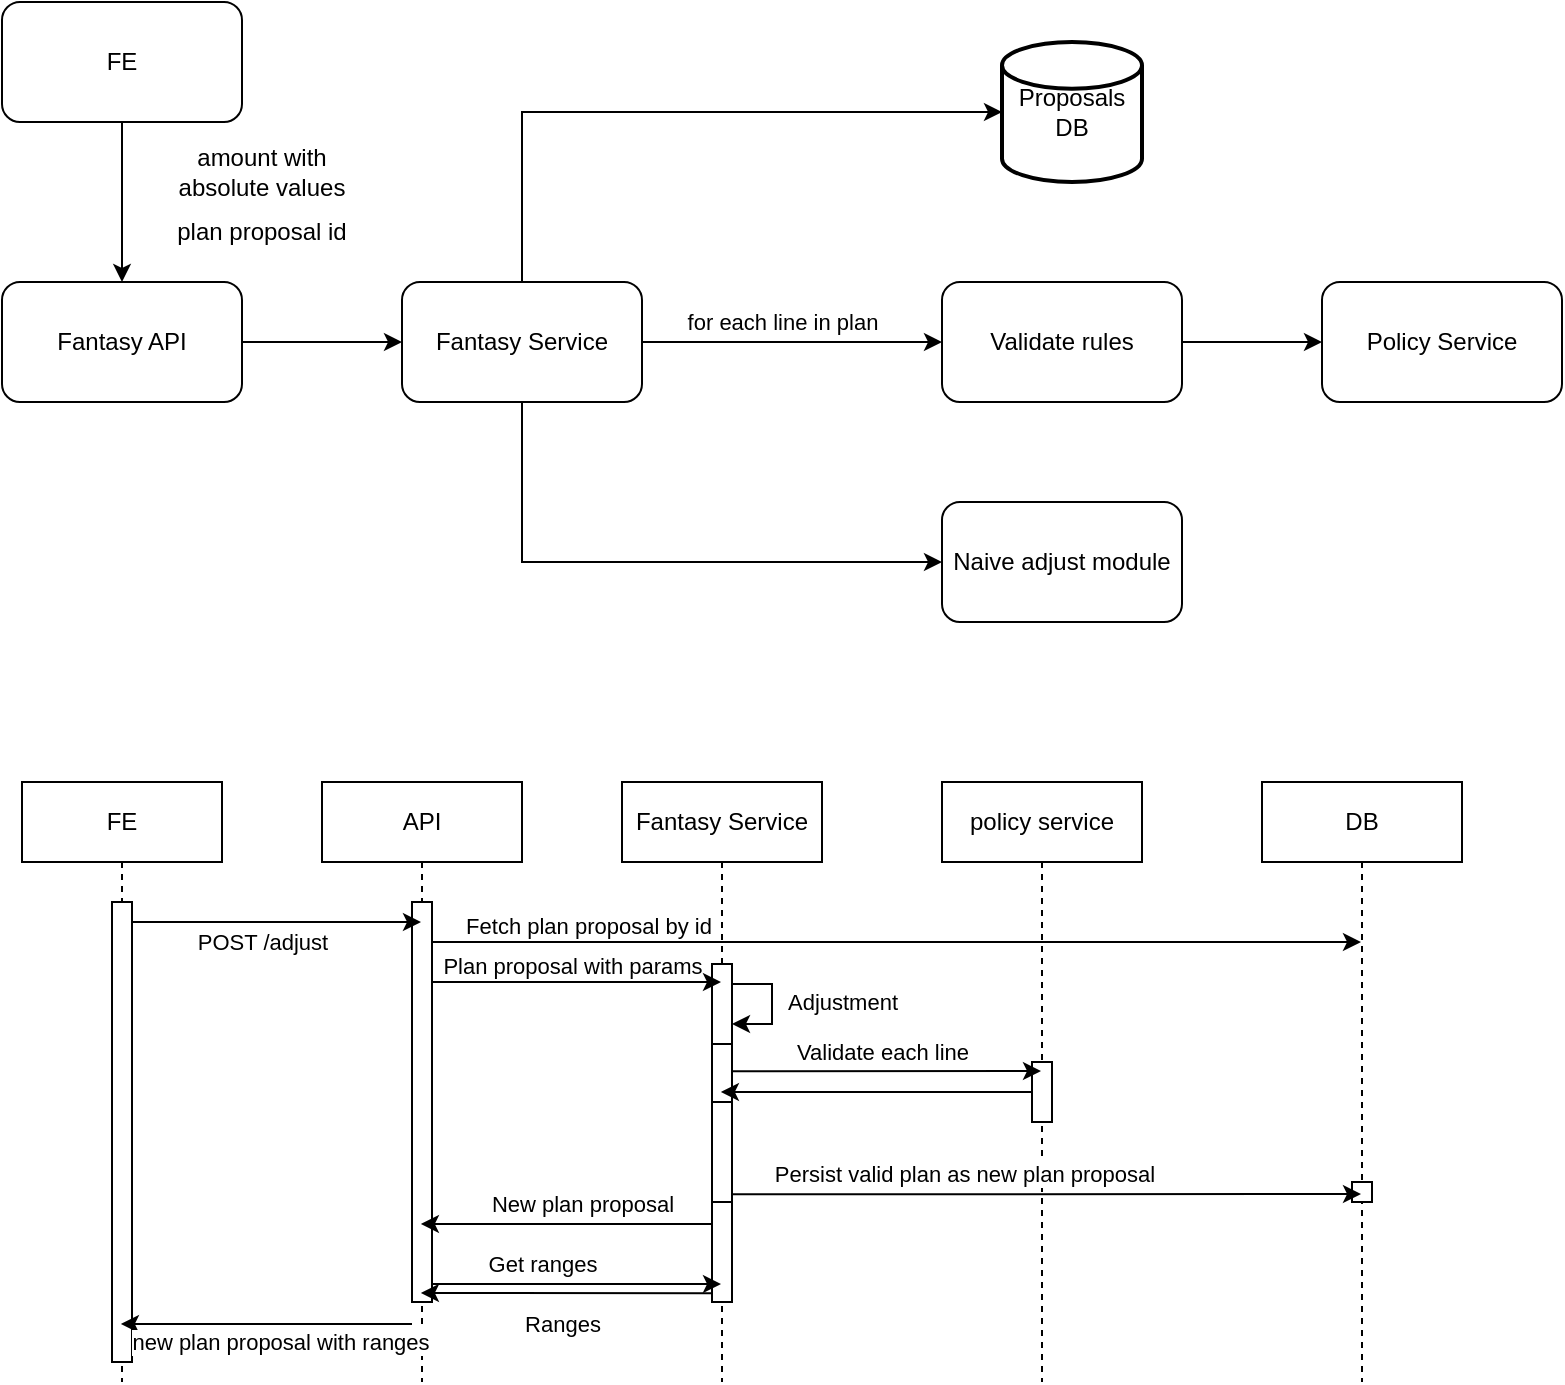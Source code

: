 <mxfile version="21.3.3" type="github">
  <diagram name="Page-1" id="6-jWXysLUgUMA5KTSQjJ">
    <mxGraphModel dx="1065" dy="718" grid="1" gridSize="10" guides="1" tooltips="1" connect="1" arrows="1" fold="1" page="1" pageScale="1" pageWidth="1169" pageHeight="827" math="0" shadow="0">
      <root>
        <mxCell id="0" />
        <mxCell id="1" parent="0" />
        <mxCell id="uTir8kQJI2ofQs20XQUx-3" value="" style="edgeStyle=orthogonalEdgeStyle;rounded=0;orthogonalLoop=1;jettySize=auto;html=1;" edge="1" parent="1" source="uTir8kQJI2ofQs20XQUx-1" target="uTir8kQJI2ofQs20XQUx-2">
          <mxGeometry relative="1" as="geometry" />
        </mxCell>
        <mxCell id="uTir8kQJI2ofQs20XQUx-1" value="FE" style="rounded=1;whiteSpace=wrap;html=1;" vertex="1" parent="1">
          <mxGeometry x="130" y="70" width="120" height="60" as="geometry" />
        </mxCell>
        <mxCell id="uTir8kQJI2ofQs20XQUx-6" style="edgeStyle=orthogonalEdgeStyle;rounded=0;orthogonalLoop=1;jettySize=auto;html=1;exitX=0.5;exitY=1;exitDx=0;exitDy=0;entryX=0;entryY=0.5;entryDx=0;entryDy=0;" edge="1" parent="1" source="uTir8kQJI2ofQs20XQUx-17" target="uTir8kQJI2ofQs20XQUx-4">
          <mxGeometry relative="1" as="geometry" />
        </mxCell>
        <mxCell id="uTir8kQJI2ofQs20XQUx-18" value="" style="edgeStyle=orthogonalEdgeStyle;rounded=0;orthogonalLoop=1;jettySize=auto;html=1;" edge="1" parent="1" source="uTir8kQJI2ofQs20XQUx-2" target="uTir8kQJI2ofQs20XQUx-17">
          <mxGeometry relative="1" as="geometry" />
        </mxCell>
        <mxCell id="uTir8kQJI2ofQs20XQUx-2" value="Fantasy API" style="rounded=1;whiteSpace=wrap;html=1;" vertex="1" parent="1">
          <mxGeometry x="130" y="210" width="120" height="60" as="geometry" />
        </mxCell>
        <mxCell id="uTir8kQJI2ofQs20XQUx-9" value="" style="edgeStyle=orthogonalEdgeStyle;rounded=0;orthogonalLoop=1;jettySize=auto;html=1;" edge="1" parent="1" source="uTir8kQJI2ofQs20XQUx-17" target="uTir8kQJI2ofQs20XQUx-8">
          <mxGeometry relative="1" as="geometry">
            <mxPoint x="560" y="250" as="sourcePoint" />
          </mxGeometry>
        </mxCell>
        <mxCell id="uTir8kQJI2ofQs20XQUx-19" value="for each line in plan" style="edgeLabel;html=1;align=center;verticalAlign=middle;resizable=0;points=[];" vertex="1" connectable="0" parent="uTir8kQJI2ofQs20XQUx-9">
          <mxGeometry x="-0.414" y="3" relative="1" as="geometry">
            <mxPoint x="26" y="-7" as="offset" />
          </mxGeometry>
        </mxCell>
        <mxCell id="uTir8kQJI2ofQs20XQUx-4" value="Naive adjust module" style="rounded=1;whiteSpace=wrap;html=1;" vertex="1" parent="1">
          <mxGeometry x="600" y="320" width="120" height="60" as="geometry" />
        </mxCell>
        <mxCell id="uTir8kQJI2ofQs20XQUx-21" style="edgeStyle=orthogonalEdgeStyle;rounded=0;orthogonalLoop=1;jettySize=auto;html=1;" edge="1" parent="1" source="uTir8kQJI2ofQs20XQUx-8" target="uTir8kQJI2ofQs20XQUx-15">
          <mxGeometry relative="1" as="geometry" />
        </mxCell>
        <mxCell id="uTir8kQJI2ofQs20XQUx-8" value="Validate rules" style="rounded=1;whiteSpace=wrap;html=1;" vertex="1" parent="1">
          <mxGeometry x="600" y="210" width="120" height="60" as="geometry" />
        </mxCell>
        <mxCell id="uTir8kQJI2ofQs20XQUx-13" value="amount with absolute values" style="text;html=1;strokeColor=none;fillColor=none;align=center;verticalAlign=middle;whiteSpace=wrap;rounded=0;" vertex="1" parent="1">
          <mxGeometry x="210" y="140" width="100" height="30" as="geometry" />
        </mxCell>
        <mxCell id="uTir8kQJI2ofQs20XQUx-14" value="plan proposal id" style="text;html=1;strokeColor=none;fillColor=none;align=center;verticalAlign=middle;whiteSpace=wrap;rounded=0;" vertex="1" parent="1">
          <mxGeometry x="210" y="170" width="100" height="30" as="geometry" />
        </mxCell>
        <mxCell id="uTir8kQJI2ofQs20XQUx-15" value="Policy Service" style="whiteSpace=wrap;html=1;rounded=1;" vertex="1" parent="1">
          <mxGeometry x="790" y="210" width="120" height="60" as="geometry" />
        </mxCell>
        <mxCell id="uTir8kQJI2ofQs20XQUx-24" style="edgeStyle=orthogonalEdgeStyle;rounded=0;orthogonalLoop=1;jettySize=auto;html=1;entryX=0;entryY=0.5;entryDx=0;entryDy=0;entryPerimeter=0;exitX=0.5;exitY=0;exitDx=0;exitDy=0;" edge="1" parent="1" source="uTir8kQJI2ofQs20XQUx-17" target="uTir8kQJI2ofQs20XQUx-23">
          <mxGeometry relative="1" as="geometry" />
        </mxCell>
        <mxCell id="uTir8kQJI2ofQs20XQUx-17" value="Fantasy Service" style="whiteSpace=wrap;html=1;rounded=1;" vertex="1" parent="1">
          <mxGeometry x="330" y="210" width="120" height="60" as="geometry" />
        </mxCell>
        <mxCell id="uTir8kQJI2ofQs20XQUx-22" value="FE" style="shape=umlLifeline;perimeter=lifelinePerimeter;whiteSpace=wrap;html=1;container=1;dropTarget=0;collapsible=0;recursiveResize=0;outlineConnect=0;portConstraint=eastwest;newEdgeStyle={&quot;edgeStyle&quot;:&quot;elbowEdgeStyle&quot;,&quot;elbow&quot;:&quot;vertical&quot;,&quot;curved&quot;:0,&quot;rounded&quot;:0};" vertex="1" parent="1">
          <mxGeometry x="140" y="460" width="100" height="300" as="geometry" />
        </mxCell>
        <mxCell id="uTir8kQJI2ofQs20XQUx-26" value="" style="html=1;points=[];perimeter=orthogonalPerimeter;outlineConnect=0;targetShapes=umlLifeline;portConstraint=eastwest;newEdgeStyle={&quot;edgeStyle&quot;:&quot;elbowEdgeStyle&quot;,&quot;elbow&quot;:&quot;vertical&quot;,&quot;curved&quot;:0,&quot;rounded&quot;:0};" vertex="1" parent="uTir8kQJI2ofQs20XQUx-22">
          <mxGeometry x="45" y="60" width="10" height="230" as="geometry" />
        </mxCell>
        <mxCell id="uTir8kQJI2ofQs20XQUx-23" value="Proposals DB" style="strokeWidth=2;html=1;shape=mxgraph.flowchart.database;whiteSpace=wrap;" vertex="1" parent="1">
          <mxGeometry x="630" y="90" width="70" height="70" as="geometry" />
        </mxCell>
        <mxCell id="uTir8kQJI2ofQs20XQUx-27" value="API" style="shape=umlLifeline;perimeter=lifelinePerimeter;whiteSpace=wrap;html=1;container=1;dropTarget=0;collapsible=0;recursiveResize=0;outlineConnect=0;portConstraint=eastwest;newEdgeStyle={&quot;edgeStyle&quot;:&quot;elbowEdgeStyle&quot;,&quot;elbow&quot;:&quot;vertical&quot;,&quot;curved&quot;:0,&quot;rounded&quot;:0};" vertex="1" parent="1">
          <mxGeometry x="290" y="460" width="100" height="300" as="geometry" />
        </mxCell>
        <mxCell id="uTir8kQJI2ofQs20XQUx-28" value="" style="html=1;points=[];perimeter=orthogonalPerimeter;outlineConnect=0;targetShapes=umlLifeline;portConstraint=eastwest;newEdgeStyle={&quot;edgeStyle&quot;:&quot;elbowEdgeStyle&quot;,&quot;elbow&quot;:&quot;vertical&quot;,&quot;curved&quot;:0,&quot;rounded&quot;:0};" vertex="1" parent="uTir8kQJI2ofQs20XQUx-27">
          <mxGeometry x="45" y="60" width="10" height="200" as="geometry" />
        </mxCell>
        <mxCell id="uTir8kQJI2ofQs20XQUx-29" value="Fantasy Service" style="shape=umlLifeline;perimeter=lifelinePerimeter;whiteSpace=wrap;html=1;container=1;dropTarget=0;collapsible=0;recursiveResize=0;outlineConnect=0;portConstraint=eastwest;newEdgeStyle={&quot;edgeStyle&quot;:&quot;elbowEdgeStyle&quot;,&quot;elbow&quot;:&quot;vertical&quot;,&quot;curved&quot;:0,&quot;rounded&quot;:0};" vertex="1" parent="1">
          <mxGeometry x="440" y="460" width="100" height="300" as="geometry" />
        </mxCell>
        <mxCell id="uTir8kQJI2ofQs20XQUx-30" value="" style="html=1;points=[];perimeter=orthogonalPerimeter;outlineConnect=0;targetShapes=umlLifeline;portConstraint=eastwest;newEdgeStyle={&quot;edgeStyle&quot;:&quot;elbowEdgeStyle&quot;,&quot;elbow&quot;:&quot;vertical&quot;,&quot;curved&quot;:0,&quot;rounded&quot;:0};" vertex="1" parent="uTir8kQJI2ofQs20XQUx-29">
          <mxGeometry x="45" y="91" width="10" height="40" as="geometry" />
        </mxCell>
        <mxCell id="uTir8kQJI2ofQs20XQUx-37" value="Adjustment" style="edgeStyle=elbowEdgeStyle;rounded=0;orthogonalLoop=1;jettySize=auto;html=1;elbow=horizontal;curved=0;" edge="1" parent="uTir8kQJI2ofQs20XQUx-29" source="uTir8kQJI2ofQs20XQUx-30" target="uTir8kQJI2ofQs20XQUx-30">
          <mxGeometry y="35" relative="1" as="geometry">
            <mxPoint y="-1" as="offset" />
          </mxGeometry>
        </mxCell>
        <mxCell id="uTir8kQJI2ofQs20XQUx-41" value="" style="html=1;points=[];perimeter=orthogonalPerimeter;outlineConnect=0;targetShapes=umlLifeline;portConstraint=eastwest;newEdgeStyle={&quot;edgeStyle&quot;:&quot;elbowEdgeStyle&quot;,&quot;elbow&quot;:&quot;vertical&quot;,&quot;curved&quot;:0,&quot;rounded&quot;:0};" vertex="1" parent="uTir8kQJI2ofQs20XQUx-29">
          <mxGeometry x="45" y="131" width="10" height="50" as="geometry" />
        </mxCell>
        <mxCell id="uTir8kQJI2ofQs20XQUx-48" value="" style="html=1;points=[];perimeter=orthogonalPerimeter;outlineConnect=0;targetShapes=umlLifeline;portConstraint=eastwest;newEdgeStyle={&quot;edgeStyle&quot;:&quot;elbowEdgeStyle&quot;,&quot;elbow&quot;:&quot;vertical&quot;,&quot;curved&quot;:0,&quot;rounded&quot;:0};" vertex="1" parent="uTir8kQJI2ofQs20XQUx-29">
          <mxGeometry x="45" y="160" width="10" height="50" as="geometry" />
        </mxCell>
        <mxCell id="uTir8kQJI2ofQs20XQUx-58" value="" style="html=1;points=[];perimeter=orthogonalPerimeter;outlineConnect=0;targetShapes=umlLifeline;portConstraint=eastwest;newEdgeStyle={&quot;edgeStyle&quot;:&quot;elbowEdgeStyle&quot;,&quot;elbow&quot;:&quot;vertical&quot;,&quot;curved&quot;:0,&quot;rounded&quot;:0};" vertex="1" parent="uTir8kQJI2ofQs20XQUx-29">
          <mxGeometry x="45" y="210" width="10" height="50" as="geometry" />
        </mxCell>
        <mxCell id="uTir8kQJI2ofQs20XQUx-35" value="policy service" style="shape=umlLifeline;perimeter=lifelinePerimeter;whiteSpace=wrap;html=1;container=1;dropTarget=0;collapsible=0;recursiveResize=0;outlineConnect=0;portConstraint=eastwest;newEdgeStyle={&quot;edgeStyle&quot;:&quot;elbowEdgeStyle&quot;,&quot;elbow&quot;:&quot;vertical&quot;,&quot;curved&quot;:0,&quot;rounded&quot;:0};" vertex="1" parent="1">
          <mxGeometry x="600" y="460" width="100" height="300" as="geometry" />
        </mxCell>
        <mxCell id="uTir8kQJI2ofQs20XQUx-36" value="" style="html=1;points=[];perimeter=orthogonalPerimeter;outlineConnect=0;targetShapes=umlLifeline;portConstraint=eastwest;newEdgeStyle={&quot;edgeStyle&quot;:&quot;elbowEdgeStyle&quot;,&quot;elbow&quot;:&quot;vertical&quot;,&quot;curved&quot;:0,&quot;rounded&quot;:0};" vertex="1" parent="uTir8kQJI2ofQs20XQUx-35">
          <mxGeometry x="45" y="140" width="10" height="30" as="geometry" />
        </mxCell>
        <mxCell id="uTir8kQJI2ofQs20XQUx-43" value="DB" style="shape=umlLifeline;perimeter=lifelinePerimeter;whiteSpace=wrap;html=1;container=1;dropTarget=0;collapsible=0;recursiveResize=0;outlineConnect=0;portConstraint=eastwest;newEdgeStyle={&quot;edgeStyle&quot;:&quot;elbowEdgeStyle&quot;,&quot;elbow&quot;:&quot;vertical&quot;,&quot;curved&quot;:0,&quot;rounded&quot;:0};" vertex="1" parent="1">
          <mxGeometry x="760" y="460" width="100" height="300" as="geometry" />
        </mxCell>
        <mxCell id="uTir8kQJI2ofQs20XQUx-44" value="" style="html=1;points=[];perimeter=orthogonalPerimeter;outlineConnect=0;targetShapes=umlLifeline;portConstraint=eastwest;newEdgeStyle={&quot;edgeStyle&quot;:&quot;elbowEdgeStyle&quot;,&quot;elbow&quot;:&quot;vertical&quot;,&quot;curved&quot;:0,&quot;rounded&quot;:0};" vertex="1" parent="uTir8kQJI2ofQs20XQUx-43">
          <mxGeometry x="45" y="200" width="10" height="10" as="geometry" />
        </mxCell>
        <mxCell id="uTir8kQJI2ofQs20XQUx-45" style="edgeStyle=elbowEdgeStyle;rounded=0;orthogonalLoop=1;jettySize=auto;html=1;elbow=vertical;curved=0;" edge="1" parent="1">
          <mxGeometry relative="1" as="geometry">
            <mxPoint x="495" y="604.684" as="sourcePoint" />
            <mxPoint x="649.5" y="604.632" as="targetPoint" />
          </mxGeometry>
        </mxCell>
        <mxCell id="uTir8kQJI2ofQs20XQUx-47" value="Validate each line" style="edgeLabel;html=1;align=center;verticalAlign=middle;resizable=0;points=[];" vertex="1" connectable="0" parent="uTir8kQJI2ofQs20XQUx-45">
          <mxGeometry x="-0.503" y="4" relative="1" as="geometry">
            <mxPoint x="36" y="-6" as="offset" />
          </mxGeometry>
        </mxCell>
        <mxCell id="uTir8kQJI2ofQs20XQUx-46" style="edgeStyle=elbowEdgeStyle;rounded=0;orthogonalLoop=1;jettySize=auto;html=1;elbow=vertical;curved=0;" edge="1" parent="1" source="uTir8kQJI2ofQs20XQUx-36">
          <mxGeometry relative="1" as="geometry">
            <mxPoint x="489.447" y="615.158" as="targetPoint" />
          </mxGeometry>
        </mxCell>
        <mxCell id="uTir8kQJI2ofQs20XQUx-50" value="" style="edgeStyle=elbowEdgeStyle;rounded=0;orthogonalLoop=1;jettySize=auto;html=1;elbow=vertical;curved=0;" edge="1" parent="1" target="uTir8kQJI2ofQs20XQUx-43">
          <mxGeometry relative="1" as="geometry">
            <mxPoint x="495" y="666.158" as="sourcePoint" />
            <mxPoint x="840" y="666" as="targetPoint" />
            <Array as="points" />
          </mxGeometry>
        </mxCell>
        <mxCell id="uTir8kQJI2ofQs20XQUx-51" value="Persist valid plan as new plan proposal" style="edgeLabel;html=1;align=center;verticalAlign=middle;resizable=0;points=[];" vertex="1" connectable="0" parent="uTir8kQJI2ofQs20XQUx-50">
          <mxGeometry x="-0.855" y="1" relative="1" as="geometry">
            <mxPoint x="93" y="-9" as="offset" />
          </mxGeometry>
        </mxCell>
        <mxCell id="uTir8kQJI2ofQs20XQUx-52" style="edgeStyle=elbowEdgeStyle;rounded=0;orthogonalLoop=1;jettySize=auto;html=1;elbow=vertical;curved=0;" edge="1" parent="1">
          <mxGeometry relative="1" as="geometry">
            <mxPoint x="485" y="681" as="sourcePoint" />
            <mxPoint x="339.447" y="681" as="targetPoint" />
            <Array as="points">
              <mxPoint x="430" y="681" />
            </Array>
          </mxGeometry>
        </mxCell>
        <mxCell id="uTir8kQJI2ofQs20XQUx-56" value="New plan proposal" style="edgeLabel;html=1;align=center;verticalAlign=middle;resizable=0;points=[];" vertex="1" connectable="0" parent="uTir8kQJI2ofQs20XQUx-52">
          <mxGeometry x="0.157" y="4" relative="1" as="geometry">
            <mxPoint x="19" y="-14" as="offset" />
          </mxGeometry>
        </mxCell>
        <mxCell id="uTir8kQJI2ofQs20XQUx-53" style="edgeStyle=elbowEdgeStyle;rounded=0;orthogonalLoop=1;jettySize=auto;html=1;elbow=vertical;curved=0;" edge="1" parent="1" source="uTir8kQJI2ofQs20XQUx-28" target="uTir8kQJI2ofQs20XQUx-29">
          <mxGeometry relative="1" as="geometry">
            <Array as="points">
              <mxPoint x="410" y="560" />
              <mxPoint x="393" y="540" />
            </Array>
          </mxGeometry>
        </mxCell>
        <mxCell id="uTir8kQJI2ofQs20XQUx-65" value="Plan proposal with params" style="edgeLabel;html=1;align=center;verticalAlign=middle;resizable=0;points=[];" vertex="1" connectable="0" parent="uTir8kQJI2ofQs20XQUx-53">
          <mxGeometry x="-0.17" y="3" relative="1" as="geometry">
            <mxPoint x="10" y="-5" as="offset" />
          </mxGeometry>
        </mxCell>
        <mxCell id="uTir8kQJI2ofQs20XQUx-54" style="edgeStyle=elbowEdgeStyle;rounded=0;orthogonalLoop=1;jettySize=auto;html=1;elbow=vertical;curved=0;" edge="1" parent="1" source="uTir8kQJI2ofQs20XQUx-26" target="uTir8kQJI2ofQs20XQUx-27">
          <mxGeometry relative="1" as="geometry">
            <Array as="points">
              <mxPoint x="260" y="530" />
            </Array>
          </mxGeometry>
        </mxCell>
        <mxCell id="uTir8kQJI2ofQs20XQUx-64" value="POST /adjust" style="edgeLabel;html=1;align=center;verticalAlign=middle;resizable=0;points=[];" vertex="1" connectable="0" parent="uTir8kQJI2ofQs20XQUx-54">
          <mxGeometry x="0.056" relative="1" as="geometry">
            <mxPoint x="-12" y="10" as="offset" />
          </mxGeometry>
        </mxCell>
        <mxCell id="uTir8kQJI2ofQs20XQUx-55" style="edgeStyle=elbowEdgeStyle;rounded=0;orthogonalLoop=1;jettySize=auto;html=1;elbow=vertical;curved=0;" edge="1" parent="1">
          <mxGeometry relative="1" as="geometry">
            <mxPoint x="335" y="731" as="sourcePoint" />
            <mxPoint x="189.447" y="731" as="targetPoint" />
            <Array as="points">
              <mxPoint x="280" y="731" />
            </Array>
          </mxGeometry>
        </mxCell>
        <mxCell id="uTir8kQJI2ofQs20XQUx-57" value="new plan proposal with ranges" style="edgeLabel;html=1;align=center;verticalAlign=middle;resizable=0;points=[];" vertex="1" connectable="0" parent="uTir8kQJI2ofQs20XQUx-55">
          <mxGeometry x="0.222" relative="1" as="geometry">
            <mxPoint x="23" y="9" as="offset" />
          </mxGeometry>
        </mxCell>
        <mxCell id="uTir8kQJI2ofQs20XQUx-59" style="edgeStyle=elbowEdgeStyle;rounded=0;orthogonalLoop=1;jettySize=auto;html=1;elbow=vertical;curved=0;" edge="1" parent="1">
          <mxGeometry relative="1" as="geometry">
            <mxPoint x="345" y="711" as="sourcePoint" />
            <mxPoint x="489.5" y="711" as="targetPoint" />
            <Array as="points">
              <mxPoint x="393" y="711" />
            </Array>
          </mxGeometry>
        </mxCell>
        <mxCell id="uTir8kQJI2ofQs20XQUx-60" value="Get ranges" style="edgeLabel;html=1;align=center;verticalAlign=middle;resizable=0;points=[];" vertex="1" connectable="0" parent="uTir8kQJI2ofQs20XQUx-59">
          <mxGeometry x="-0.475" relative="1" as="geometry">
            <mxPoint x="17" y="-10" as="offset" />
          </mxGeometry>
        </mxCell>
        <mxCell id="uTir8kQJI2ofQs20XQUx-61" style="edgeStyle=elbowEdgeStyle;rounded=0;orthogonalLoop=1;jettySize=auto;html=1;elbow=vertical;curved=0;" edge="1" parent="1">
          <mxGeometry relative="1" as="geometry">
            <mxPoint x="485" y="715.632" as="sourcePoint" />
            <mxPoint x="339.447" y="715.632" as="targetPoint" />
          </mxGeometry>
        </mxCell>
        <mxCell id="uTir8kQJI2ofQs20XQUx-62" value="Ranges" style="edgeLabel;html=1;align=center;verticalAlign=middle;resizable=0;points=[];" vertex="1" connectable="0" parent="uTir8kQJI2ofQs20XQUx-61">
          <mxGeometry x="0.287" y="3" relative="1" as="geometry">
            <mxPoint x="19" y="12" as="offset" />
          </mxGeometry>
        </mxCell>
        <mxCell id="uTir8kQJI2ofQs20XQUx-66" style="edgeStyle=elbowEdgeStyle;rounded=0;orthogonalLoop=1;jettySize=auto;html=1;elbow=vertical;curved=0;" edge="1" parent="1" source="uTir8kQJI2ofQs20XQUx-28" target="uTir8kQJI2ofQs20XQUx-43">
          <mxGeometry relative="1" as="geometry">
            <Array as="points">
              <mxPoint x="570" y="540" />
            </Array>
          </mxGeometry>
        </mxCell>
        <mxCell id="uTir8kQJI2ofQs20XQUx-68" value="Fetch plan proposal by id" style="edgeLabel;html=1;align=center;verticalAlign=middle;resizable=0;points=[];" vertex="1" connectable="0" parent="uTir8kQJI2ofQs20XQUx-66">
          <mxGeometry x="-0.769" y="5" relative="1" as="geometry">
            <mxPoint x="24" y="-3" as="offset" />
          </mxGeometry>
        </mxCell>
      </root>
    </mxGraphModel>
  </diagram>
</mxfile>
